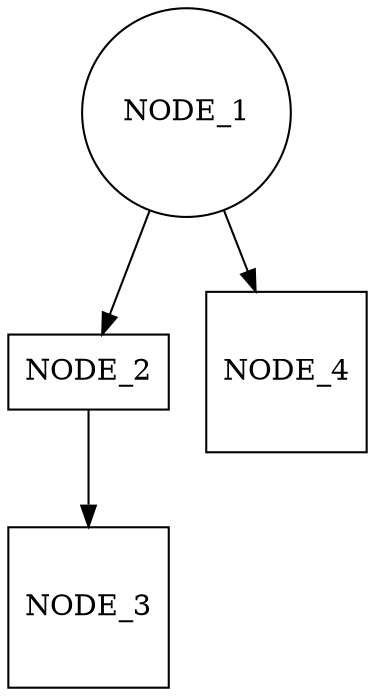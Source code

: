 digraph example07 {
    node [shape=box] NODE_2;
    // The node keyword is optional.
    NODE_1 [shape=circle];
    // Sets default node shape.
    node [shape=square];

    NODE_1 -> NODE_2 -> NODE_3;
    NODE_1 -> NODE_4;
}
